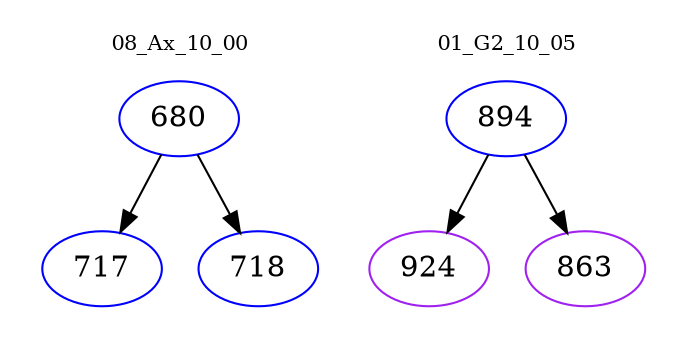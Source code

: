 digraph{
subgraph cluster_0 {
color = white
label = "08_Ax_10_00";
fontsize=10;
T0_680 [label="680", color="blue"]
T0_680 -> T0_717 [color="black"]
T0_717 [label="717", color="blue"]
T0_680 -> T0_718 [color="black"]
T0_718 [label="718", color="blue"]
}
subgraph cluster_1 {
color = white
label = "01_G2_10_05";
fontsize=10;
T1_894 [label="894", color="blue"]
T1_894 -> T1_924 [color="black"]
T1_924 [label="924", color="purple"]
T1_894 -> T1_863 [color="black"]
T1_863 [label="863", color="purple"]
}
}

